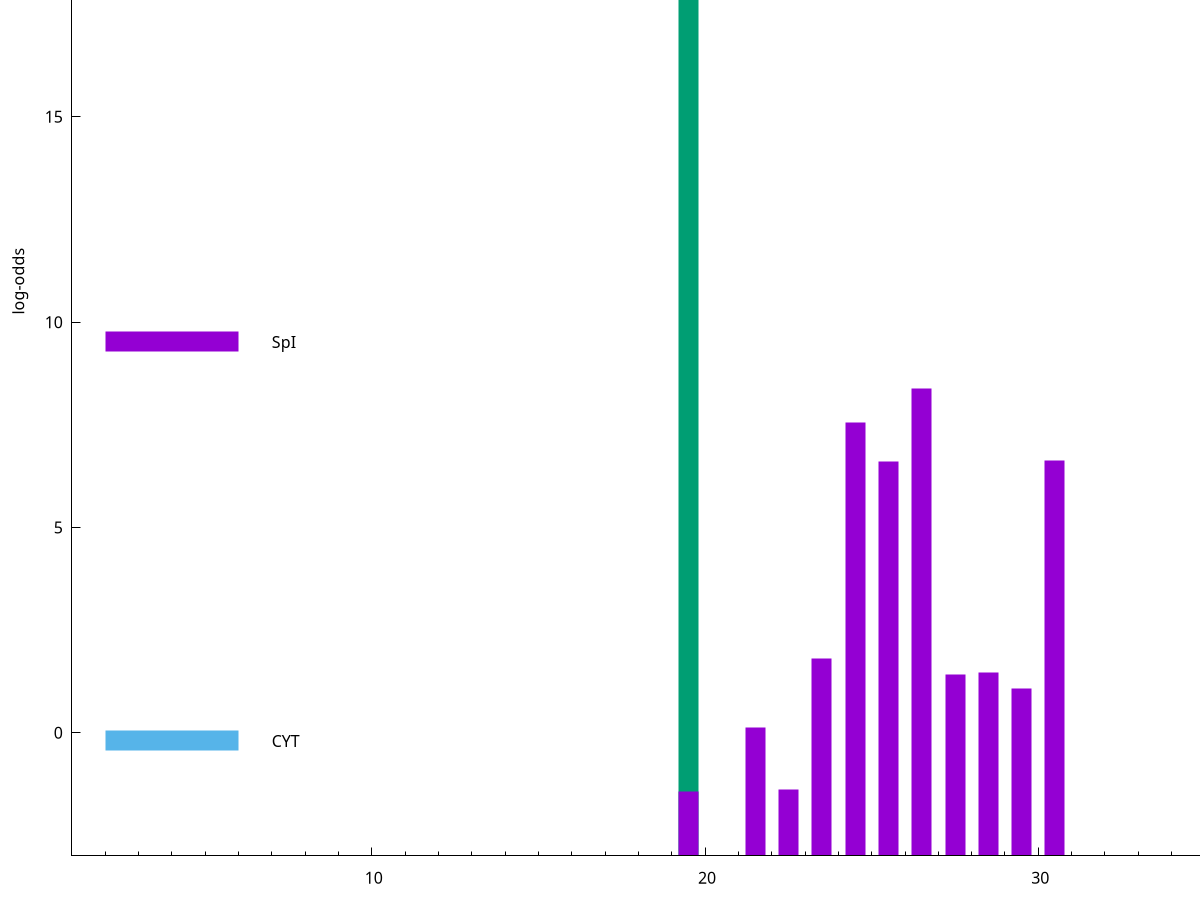 set title "LipoP predictions for SRR5666608.gff"
set size 2., 1.4
set xrange [1:70] 
set mxtics 10
set yrange [-3:25]
set y2range [0:28]
set ylabel "log-odds"
set term postscript eps color solid "Helvetica" 30
set output "SRR5666608.gff2.eps"
set arrow from 2,21.9291 to 6,21.9291 nohead lt 2 lw 20
set label "SpII" at 7,21.9291
set arrow from 2,9.51789 to 6,9.51789 nohead lt 1 lw 20
set label "SpI" at 7,9.51789
set arrow from 2,-0.200913 to 6,-0.200913 nohead lt 3 lw 20
set label "CYT" at 7,-0.200913
set arrow from 2,21.9291 to 6,21.9291 nohead lt 2 lw 20
set label "SpII" at 7,21.9291
# NOTE: The scores below are the log-odds scores with the threshold
# NOTE: subtracted (a hack to make gnuplot make the histogram all
# NOTE: look nice).
plot "-" axes x1y2 title "" with impulses lt 2 lw 20, "-" axes x1y2 title "" with impulses lt 1 lw 20
19.500000 24.929100
e
26.500000 11.394720
24.500000 10.548120
30.500000 9.625960
25.500000 9.609940
23.500000 4.799980
28.500000 4.468870
27.500000 4.425550
29.500000 4.084830
21.500000 3.135128
22.500000 1.606740
19.500000 1.576970
e
exit

